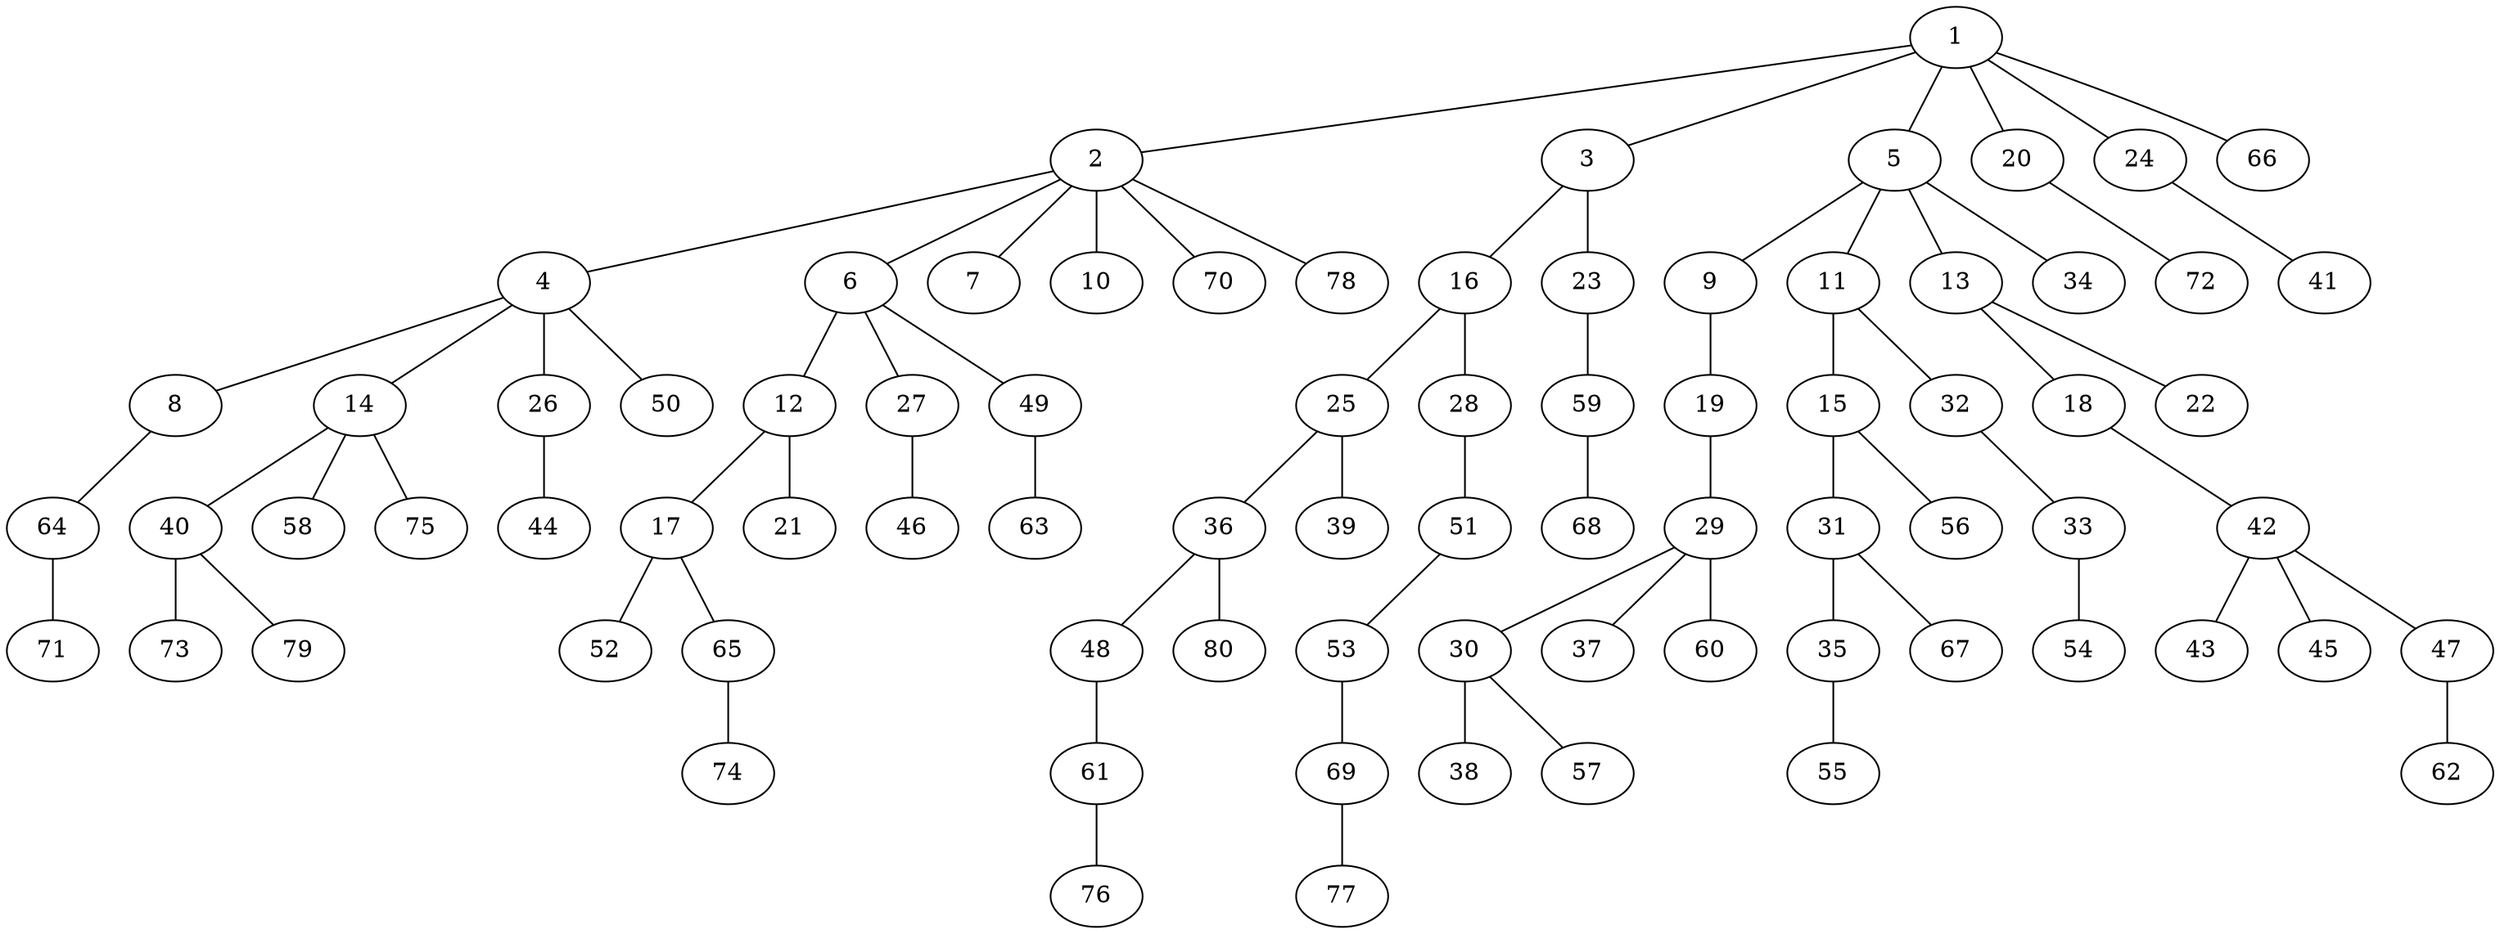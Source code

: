 graph graphname {1--2
1--3
1--5
1--20
1--24
1--66
2--4
2--6
2--7
2--10
2--70
2--78
3--16
3--23
4--8
4--14
4--26
4--50
5--9
5--11
5--13
5--34
6--12
6--27
6--49
8--64
9--19
11--15
11--32
12--17
12--21
13--18
13--22
14--40
14--58
14--75
15--31
15--56
16--25
16--28
17--52
17--65
18--42
19--29
20--72
23--59
24--41
25--36
25--39
26--44
27--46
28--51
29--30
29--37
29--60
30--38
30--57
31--35
31--67
32--33
33--54
35--55
36--48
36--80
40--73
40--79
42--43
42--45
42--47
47--62
48--61
49--63
51--53
53--69
59--68
61--76
64--71
65--74
69--77
}